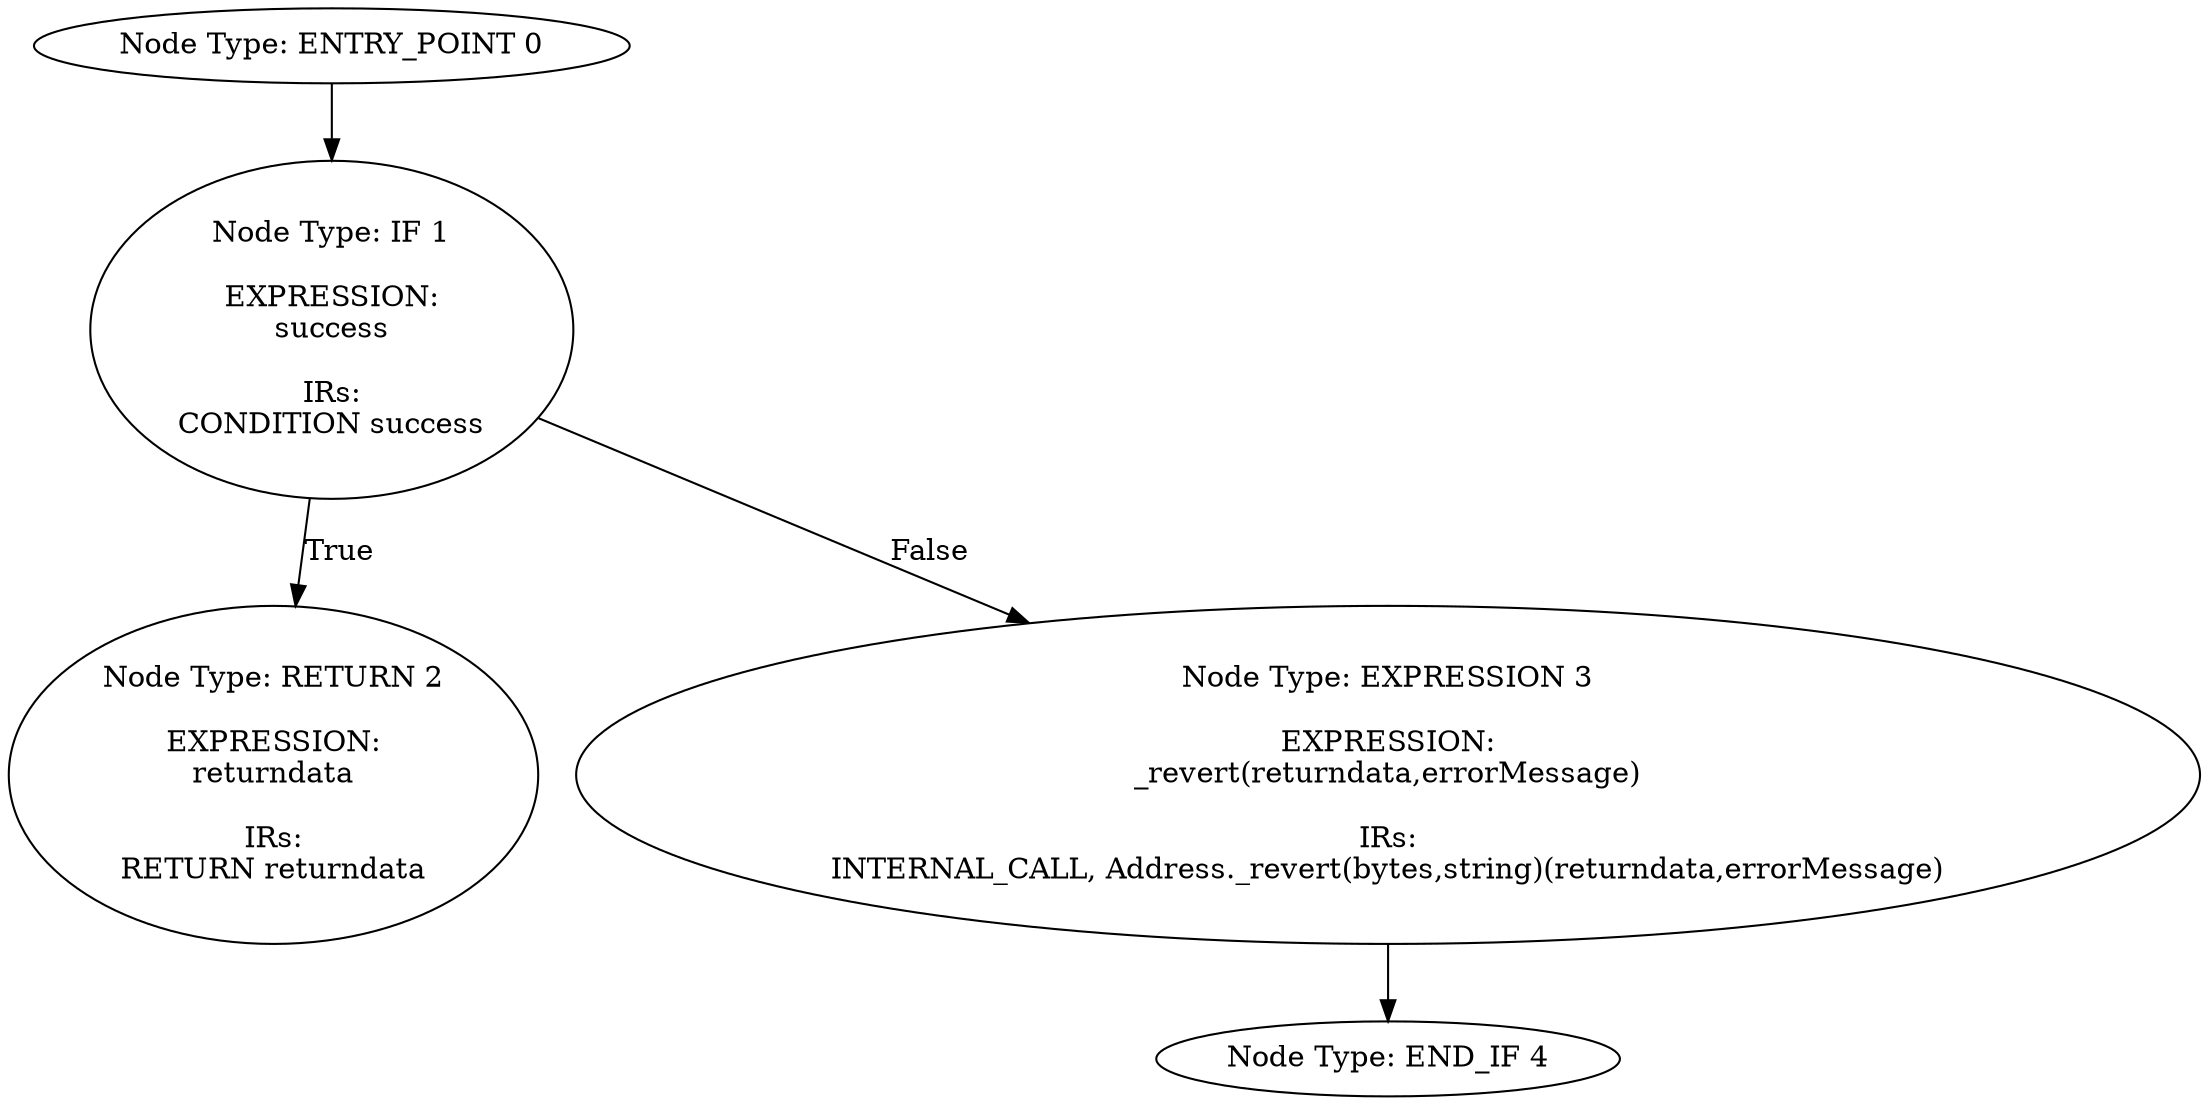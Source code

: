 digraph{
0[label="Node Type: ENTRY_POINT 0
"];
0->1;
1[label="Node Type: IF 1

EXPRESSION:
success

IRs:
CONDITION success"];
1->2[label="True"];
1->3[label="False"];
2[label="Node Type: RETURN 2

EXPRESSION:
returndata

IRs:
RETURN returndata"];
3[label="Node Type: EXPRESSION 3

EXPRESSION:
_revert(returndata,errorMessage)

IRs:
INTERNAL_CALL, Address._revert(bytes,string)(returndata,errorMessage)"];
3->4;
4[label="Node Type: END_IF 4
"];
}
